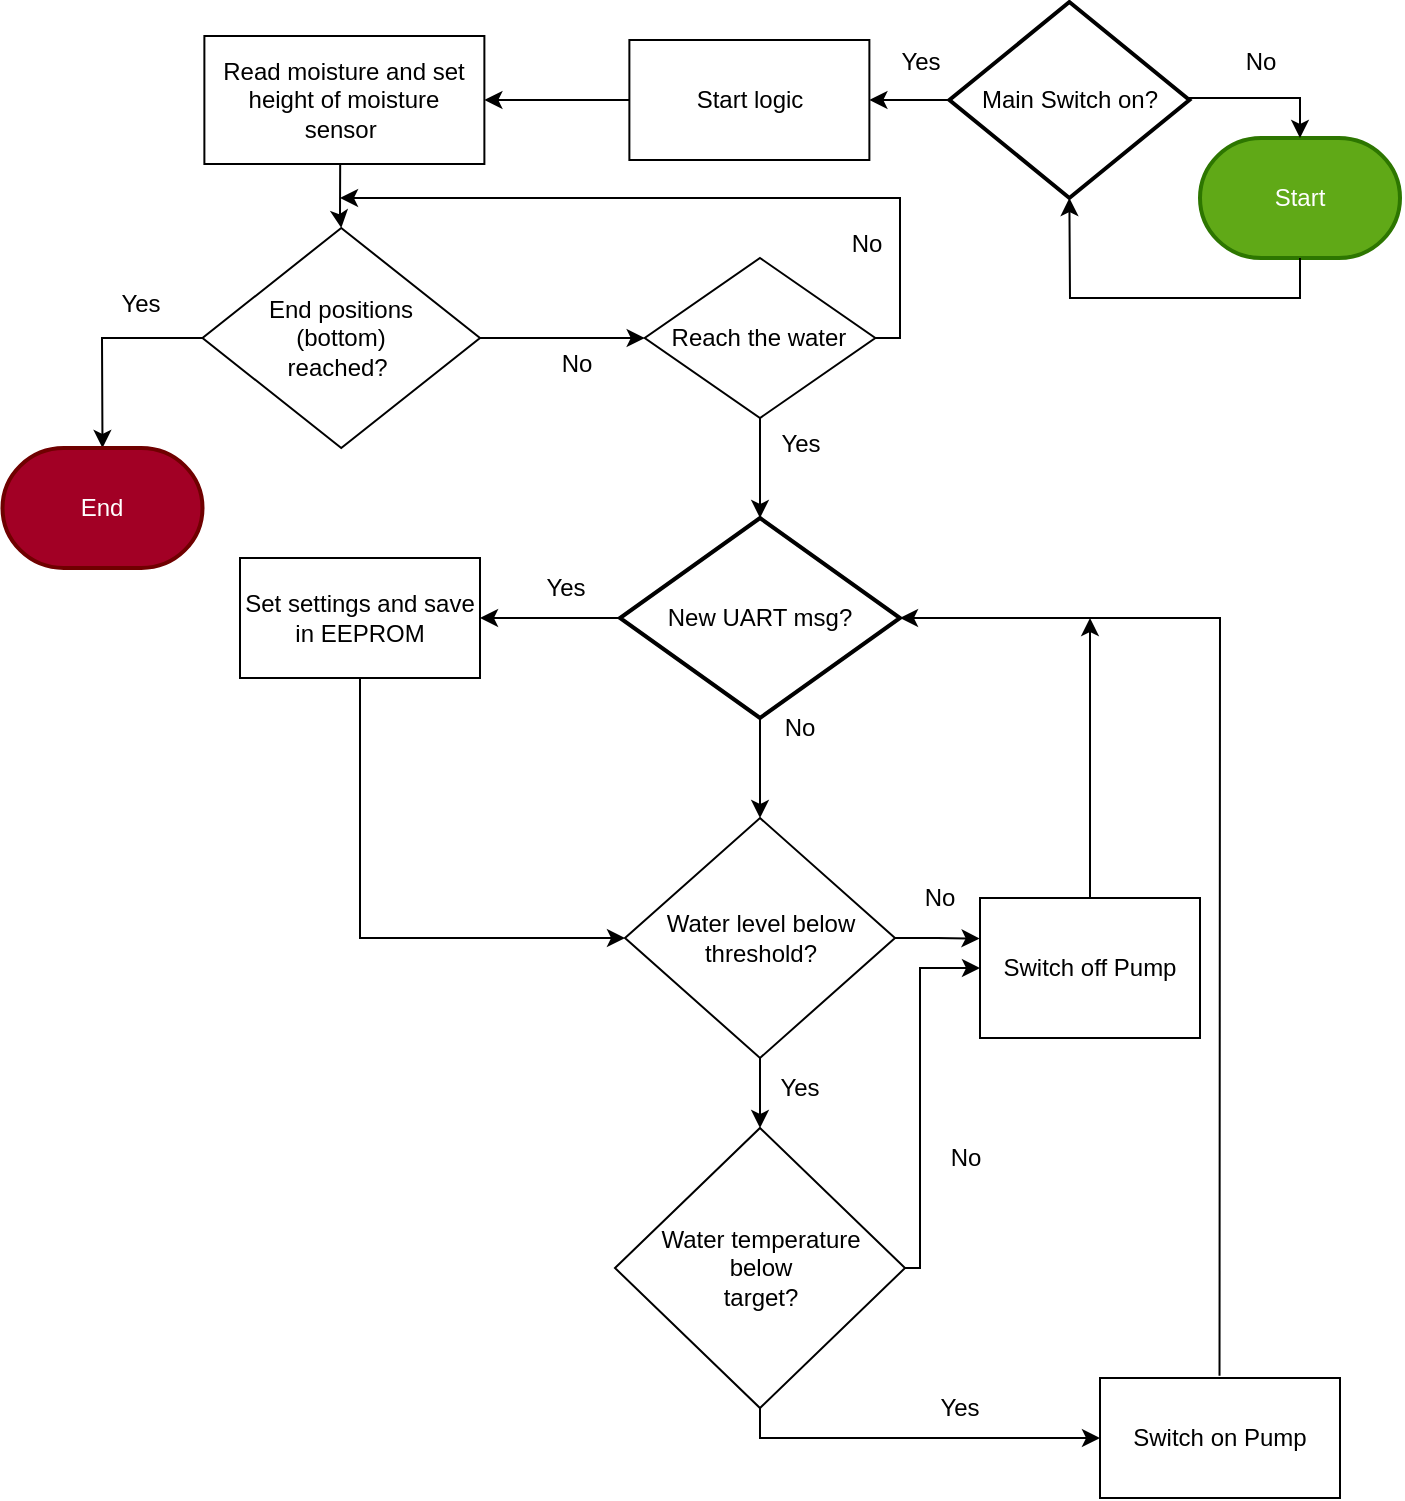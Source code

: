 <mxfile version="24.0.4" type="device">
  <diagram name="Page-1" id="yNYbuMme80xcPHQipdmm">
    <mxGraphModel dx="1420" dy="822" grid="1" gridSize="10" guides="1" tooltips="1" connect="1" arrows="1" fold="1" page="1" pageScale="1" pageWidth="827" pageHeight="1169" math="0" shadow="0">
      <root>
        <mxCell id="0" />
        <mxCell id="1" parent="0" />
        <mxCell id="hwvqLjOASp_te0Ma1rI8-5" value="Start" style="strokeWidth=2;html=1;shape=mxgraph.flowchart.terminator;whiteSpace=wrap;fillColor=#60a917;fontColor=#ffffff;strokeColor=#2D7600;" parent="1" vertex="1">
          <mxGeometry x="630" y="320" width="100" height="60" as="geometry" />
        </mxCell>
        <mxCell id="DtsNi0ToPmhLv28oZADu-55" style="edgeStyle=orthogonalEdgeStyle;rounded=0;orthogonalLoop=1;jettySize=auto;html=1;" parent="1" source="hwvqLjOASp_te0Ma1rI8-6" target="hwvqLjOASp_te0Ma1rI8-8" edge="1">
          <mxGeometry relative="1" as="geometry" />
        </mxCell>
        <mxCell id="DtsNi0ToPmhLv28oZADu-61" style="edgeStyle=orthogonalEdgeStyle;rounded=0;orthogonalLoop=1;jettySize=auto;html=1;exitX=1;exitY=0.5;exitDx=0;exitDy=0;exitPerimeter=0;" parent="1" source="hwvqLjOASp_te0Ma1rI8-6" target="hwvqLjOASp_te0Ma1rI8-5" edge="1">
          <mxGeometry relative="1" as="geometry">
            <Array as="points">
              <mxPoint x="680" y="300" />
              <mxPoint x="777" y="300" />
            </Array>
          </mxGeometry>
        </mxCell>
        <mxCell id="hwvqLjOASp_te0Ma1rI8-6" value="Main Switch on?" style="strokeWidth=2;html=1;shape=mxgraph.flowchart.decision;whiteSpace=wrap;" parent="1" vertex="1">
          <mxGeometry x="504.69" y="252" width="120" height="98" as="geometry" />
        </mxCell>
        <mxCell id="hwvqLjOASp_te0Ma1rI8-8" value="Start logic" style="rounded=0;whiteSpace=wrap;html=1;" parent="1" vertex="1">
          <mxGeometry x="344.69" y="271" width="120" height="60" as="geometry" />
        </mxCell>
        <mxCell id="hwvqLjOASp_te0Ma1rI8-16" value="New UART msg?" style="strokeWidth=2;html=1;shape=mxgraph.flowchart.decision;whiteSpace=wrap;" parent="1" vertex="1">
          <mxGeometry x="340" y="510" width="140" height="100" as="geometry" />
        </mxCell>
        <mxCell id="hwvqLjOASp_te0Ma1rI8-45" value="" style="endArrow=classic;html=1;rounded=0;exitX=0;exitY=0.5;exitDx=0;exitDy=0;exitPerimeter=0;" parent="1" source="hwvqLjOASp_te0Ma1rI8-16" target="hwvqLjOASp_te0Ma1rI8-47" edge="1">
          <mxGeometry width="50" height="50" relative="1" as="geometry">
            <mxPoint x="590" y="570" as="sourcePoint" />
            <mxPoint x="560" y="540" as="targetPoint" />
          </mxGeometry>
        </mxCell>
        <mxCell id="hwvqLjOASp_te0Ma1rI8-46" value="Yes" style="text;html=1;align=center;verticalAlign=middle;whiteSpace=wrap;rounded=0;" parent="1" vertex="1">
          <mxGeometry x="282.5" y="530" width="60" height="30" as="geometry" />
        </mxCell>
        <mxCell id="hwvqLjOASp_te0Ma1rI8-47" value="Set settings and save in EEPROM" style="rounded=0;whiteSpace=wrap;html=1;" parent="1" vertex="1">
          <mxGeometry x="150" y="530" width="120" height="60" as="geometry" />
        </mxCell>
        <mxCell id="DtsNi0ToPmhLv28oZADu-18" value="Read moisture and set height of moisture sensor&amp;nbsp;" style="rounded=0;whiteSpace=wrap;html=1;" parent="1" vertex="1">
          <mxGeometry x="132.19" y="269" width="140" height="64" as="geometry" />
        </mxCell>
        <mxCell id="DtsNi0ToPmhLv28oZADu-23" value="No" style="text;html=1;align=center;verticalAlign=middle;whiteSpace=wrap;rounded=0;" parent="1" vertex="1">
          <mxGeometry x="400" y="600" width="60" height="30" as="geometry" />
        </mxCell>
        <mxCell id="DtsNi0ToPmhLv28oZADu-28" style="edgeStyle=orthogonalEdgeStyle;rounded=0;orthogonalLoop=1;jettySize=auto;html=1;entryX=-0.002;entryY=0.29;entryDx=0;entryDy=0;entryPerimeter=0;" parent="1" source="DtsNi0ToPmhLv28oZADu-25" edge="1" target="DtsNi0ToPmhLv28oZADu-31">
          <mxGeometry relative="1" as="geometry">
            <mxPoint x="499" y="730" as="targetPoint" />
          </mxGeometry>
        </mxCell>
        <mxCell id="DtsNi0ToPmhLv28oZADu-36" style="edgeStyle=orthogonalEdgeStyle;rounded=0;orthogonalLoop=1;jettySize=auto;html=1;entryX=0.5;entryY=0;entryDx=0;entryDy=0;" parent="1" source="DtsNi0ToPmhLv28oZADu-25" target="DtsNi0ToPmhLv28oZADu-26" edge="1">
          <mxGeometry relative="1" as="geometry" />
        </mxCell>
        <mxCell id="DtsNi0ToPmhLv28oZADu-25" value="Water level below threshold?" style="rhombus;whiteSpace=wrap;html=1;" parent="1" vertex="1">
          <mxGeometry x="342.5" y="660" width="135" height="120" as="geometry" />
        </mxCell>
        <mxCell id="DtsNi0ToPmhLv28oZADu-26" value="Water temperature &lt;br&gt;below&lt;div&gt;target?&lt;/div&gt;" style="rhombus;whiteSpace=wrap;html=1;" parent="1" vertex="1">
          <mxGeometry x="337.5" y="815" width="145" height="140" as="geometry" />
        </mxCell>
        <mxCell id="DtsNi0ToPmhLv28oZADu-31" value="Switch off Pump" style="rounded=0;whiteSpace=wrap;html=1;" parent="1" vertex="1">
          <mxGeometry x="520" y="700" width="110" height="70" as="geometry" />
        </mxCell>
        <mxCell id="DtsNi0ToPmhLv28oZADu-41" value="No" style="text;html=1;align=center;verticalAlign=middle;whiteSpace=wrap;rounded=0;" parent="1" vertex="1">
          <mxGeometry x="470" y="685" width="60" height="30" as="geometry" />
        </mxCell>
        <mxCell id="DtsNi0ToPmhLv28oZADu-44" value="Yes" style="text;html=1;align=center;verticalAlign=middle;whiteSpace=wrap;rounded=0;" parent="1" vertex="1">
          <mxGeometry x="400" y="780" width="60" height="30" as="geometry" />
        </mxCell>
        <mxCell id="DtsNi0ToPmhLv28oZADu-45" value="Yes" style="text;html=1;align=center;verticalAlign=middle;whiteSpace=wrap;rounded=0;" parent="1" vertex="1">
          <mxGeometry x="480" y="940" width="60" height="30" as="geometry" />
        </mxCell>
        <mxCell id="DtsNi0ToPmhLv28oZADu-47" value="Switch on Pump" style="rounded=0;whiteSpace=wrap;html=1;" parent="1" vertex="1">
          <mxGeometry x="580" y="940" width="120" height="60" as="geometry" />
        </mxCell>
        <mxCell id="DtsNi0ToPmhLv28oZADu-56" value="Yes" style="text;html=1;align=center;verticalAlign=middle;resizable=0;points=[];autosize=1;strokeColor=none;fillColor=none;" parent="1" vertex="1">
          <mxGeometry x="470" y="267" width="40" height="30" as="geometry" />
        </mxCell>
        <mxCell id="DtsNi0ToPmhLv28oZADu-62" value="No" style="text;html=1;align=center;verticalAlign=middle;resizable=0;points=[];autosize=1;strokeColor=none;fillColor=none;" parent="1" vertex="1">
          <mxGeometry x="640" y="267" width="40" height="30" as="geometry" />
        </mxCell>
        <mxCell id="DtsNi0ToPmhLv28oZADu-42" value="No" style="text;html=1;align=center;verticalAlign=middle;whiteSpace=wrap;rounded=0;" parent="1" vertex="1">
          <mxGeometry x="482.5" y="815" width="60" height="30" as="geometry" />
        </mxCell>
        <mxCell id="4xaPvEjlNfl6M14QRN4Y-2" value="" style="endArrow=classic;html=1;rounded=0;exitX=0.5;exitY=1;exitDx=0;exitDy=0;exitPerimeter=0;entryX=0.5;entryY=0;entryDx=0;entryDy=0;" edge="1" parent="1" source="hwvqLjOASp_te0Ma1rI8-16" target="DtsNi0ToPmhLv28oZADu-25">
          <mxGeometry width="50" height="50" relative="1" as="geometry">
            <mxPoint x="520" y="720" as="sourcePoint" />
            <mxPoint x="380" y="650" as="targetPoint" />
          </mxGeometry>
        </mxCell>
        <mxCell id="4xaPvEjlNfl6M14QRN4Y-3" value="" style="endArrow=classic;html=1;rounded=0;exitX=1;exitY=0.5;exitDx=0;exitDy=0;entryX=0;entryY=0.5;entryDx=0;entryDy=0;" edge="1" parent="1" source="DtsNi0ToPmhLv28oZADu-26" target="DtsNi0ToPmhLv28oZADu-31">
          <mxGeometry width="50" height="50" relative="1" as="geometry">
            <mxPoint x="480" y="880" as="sourcePoint" />
            <mxPoint x="530" y="830" as="targetPoint" />
            <Array as="points">
              <mxPoint x="490" y="885" />
              <mxPoint x="490" y="735" />
            </Array>
          </mxGeometry>
        </mxCell>
        <mxCell id="4xaPvEjlNfl6M14QRN4Y-6" value="" style="endArrow=classic;html=1;rounded=0;exitX=0.5;exitY=1;exitDx=0;exitDy=0;entryX=0;entryY=0.5;entryDx=0;entryDy=0;" edge="1" parent="1" source="hwvqLjOASp_te0Ma1rI8-47" target="DtsNi0ToPmhLv28oZADu-25">
          <mxGeometry width="50" height="50" relative="1" as="geometry">
            <mxPoint x="370" y="680" as="sourcePoint" />
            <mxPoint x="420" y="630" as="targetPoint" />
            <Array as="points">
              <mxPoint x="210" y="720" />
            </Array>
          </mxGeometry>
        </mxCell>
        <mxCell id="4xaPvEjlNfl6M14QRN4Y-7" value="" style="endArrow=classic;html=1;rounded=0;exitX=0;exitY=0.5;exitDx=0;exitDy=0;entryX=1;entryY=0.5;entryDx=0;entryDy=0;" edge="1" parent="1" source="hwvqLjOASp_te0Ma1rI8-8" target="DtsNi0ToPmhLv28oZADu-18">
          <mxGeometry width="50" height="50" relative="1" as="geometry">
            <mxPoint x="430" y="440" as="sourcePoint" />
            <mxPoint x="270" y="490" as="targetPoint" />
          </mxGeometry>
        </mxCell>
        <mxCell id="4xaPvEjlNfl6M14QRN4Y-9" value="" style="endArrow=classic;html=1;rounded=0;entryX=0.5;entryY=1;entryDx=0;entryDy=0;entryPerimeter=0;exitX=0.5;exitY=1;exitDx=0;exitDy=0;exitPerimeter=0;" edge="1" parent="1" source="hwvqLjOASp_te0Ma1rI8-5" target="hwvqLjOASp_te0Ma1rI8-6">
          <mxGeometry width="50" height="50" relative="1" as="geometry">
            <mxPoint x="470" y="580" as="sourcePoint" />
            <mxPoint x="520" y="530" as="targetPoint" />
            <Array as="points">
              <mxPoint x="680" y="400" />
              <mxPoint x="565" y="400" />
            </Array>
          </mxGeometry>
        </mxCell>
        <mxCell id="4xaPvEjlNfl6M14QRN4Y-10" value="" style="endArrow=classic;html=1;rounded=0;entryX=1;entryY=0.5;entryDx=0;entryDy=0;entryPerimeter=0;exitX=0.498;exitY=-0.018;exitDx=0;exitDy=0;exitPerimeter=0;" edge="1" parent="1" source="DtsNi0ToPmhLv28oZADu-47" target="hwvqLjOASp_te0Ma1rI8-16">
          <mxGeometry width="50" height="50" relative="1" as="geometry">
            <mxPoint x="330" y="680" as="sourcePoint" />
            <mxPoint x="380" y="630" as="targetPoint" />
            <Array as="points">
              <mxPoint x="640" y="560" />
            </Array>
          </mxGeometry>
        </mxCell>
        <mxCell id="4xaPvEjlNfl6M14QRN4Y-12" value="" style="endArrow=classic;html=1;rounded=0;entryX=0.5;entryY=0;entryDx=0;entryDy=0;exitX=0.485;exitY=1.007;exitDx=0;exitDy=0;exitPerimeter=0;" edge="1" parent="1" source="DtsNi0ToPmhLv28oZADu-18" target="4xaPvEjlNfl6M14QRN4Y-16">
          <mxGeometry width="50" height="50" relative="1" as="geometry">
            <mxPoint x="280" y="350" as="sourcePoint" />
            <mxPoint x="430" y="500" as="targetPoint" />
            <Array as="points">
              <mxPoint x="200" y="360" />
            </Array>
          </mxGeometry>
        </mxCell>
        <mxCell id="4xaPvEjlNfl6M14QRN4Y-14" value="" style="endArrow=classic;html=1;rounded=0;exitX=0.5;exitY=1;exitDx=0;exitDy=0;entryX=0;entryY=0.5;entryDx=0;entryDy=0;" edge="1" parent="1" source="DtsNi0ToPmhLv28oZADu-26" target="DtsNi0ToPmhLv28oZADu-47">
          <mxGeometry width="50" height="50" relative="1" as="geometry">
            <mxPoint x="480" y="940" as="sourcePoint" />
            <mxPoint x="530" y="890" as="targetPoint" />
            <Array as="points">
              <mxPoint x="410" y="970" />
            </Array>
          </mxGeometry>
        </mxCell>
        <mxCell id="4xaPvEjlNfl6M14QRN4Y-15" value="" style="endArrow=classic;html=1;rounded=0;exitX=0.5;exitY=0;exitDx=0;exitDy=0;" edge="1" parent="1" source="DtsNi0ToPmhLv28oZADu-31">
          <mxGeometry width="50" height="50" relative="1" as="geometry">
            <mxPoint x="360" y="720" as="sourcePoint" />
            <mxPoint x="575" y="560" as="targetPoint" />
          </mxGeometry>
        </mxCell>
        <mxCell id="4xaPvEjlNfl6M14QRN4Y-16" value="End positions &lt;br&gt;(bottom) &lt;br&gt;reached?&amp;nbsp;" style="rhombus;whiteSpace=wrap;html=1;" vertex="1" parent="1">
          <mxGeometry x="131.25" y="365" width="138.75" height="110" as="geometry" />
        </mxCell>
        <mxCell id="4xaPvEjlNfl6M14QRN4Y-18" value="Reach the water" style="rhombus;whiteSpace=wrap;html=1;" vertex="1" parent="1">
          <mxGeometry x="352.35" y="380" width="115.31" height="80" as="geometry" />
        </mxCell>
        <mxCell id="4xaPvEjlNfl6M14QRN4Y-19" value="" style="endArrow=classic;html=1;rounded=0;exitX=0.5;exitY=1;exitDx=0;exitDy=0;entryX=0.5;entryY=0;entryDx=0;entryDy=0;entryPerimeter=0;" edge="1" parent="1" source="4xaPvEjlNfl6M14QRN4Y-18" target="hwvqLjOASp_te0Ma1rI8-16">
          <mxGeometry width="50" height="50" relative="1" as="geometry">
            <mxPoint x="340" y="610" as="sourcePoint" />
            <mxPoint x="390" y="560" as="targetPoint" />
          </mxGeometry>
        </mxCell>
        <mxCell id="4xaPvEjlNfl6M14QRN4Y-20" value="Yes" style="text;html=1;align=center;verticalAlign=middle;resizable=0;points=[];autosize=1;strokeColor=none;fillColor=none;" vertex="1" parent="1">
          <mxGeometry x="410" y="458" width="40" height="30" as="geometry" />
        </mxCell>
        <mxCell id="4xaPvEjlNfl6M14QRN4Y-21" value="" style="endArrow=classic;html=1;rounded=0;exitX=1;exitY=0.5;exitDx=0;exitDy=0;entryX=0;entryY=0.5;entryDx=0;entryDy=0;" edge="1" parent="1" source="4xaPvEjlNfl6M14QRN4Y-16" target="4xaPvEjlNfl6M14QRN4Y-18">
          <mxGeometry width="50" height="50" relative="1" as="geometry">
            <mxPoint x="340" y="610" as="sourcePoint" />
            <mxPoint x="390" y="560" as="targetPoint" />
          </mxGeometry>
        </mxCell>
        <mxCell id="4xaPvEjlNfl6M14QRN4Y-22" value="" style="endArrow=classic;html=1;rounded=0;exitX=0;exitY=0.5;exitDx=0;exitDy=0;entryX=0.5;entryY=0;entryDx=0;entryDy=0;entryPerimeter=0;" edge="1" parent="1" source="4xaPvEjlNfl6M14QRN4Y-16" target="4xaPvEjlNfl6M14QRN4Y-25">
          <mxGeometry width="50" height="50" relative="1" as="geometry">
            <mxPoint x="340" y="610" as="sourcePoint" />
            <mxPoint x="60" y="420" as="targetPoint" />
            <Array as="points">
              <mxPoint x="81" y="420" />
            </Array>
          </mxGeometry>
        </mxCell>
        <mxCell id="4xaPvEjlNfl6M14QRN4Y-23" value="Yes" style="text;html=1;align=center;verticalAlign=middle;resizable=0;points=[];autosize=1;strokeColor=none;fillColor=none;" vertex="1" parent="1">
          <mxGeometry x="80" y="388" width="40" height="30" as="geometry" />
        </mxCell>
        <mxCell id="4xaPvEjlNfl6M14QRN4Y-25" value="End" style="strokeWidth=2;html=1;shape=mxgraph.flowchart.terminator;whiteSpace=wrap;fillColor=#a20025;fontColor=#ffffff;strokeColor=#6F0000;" vertex="1" parent="1">
          <mxGeometry x="31.25" y="475" width="100" height="60" as="geometry" />
        </mxCell>
        <mxCell id="4xaPvEjlNfl6M14QRN4Y-27" value="No" style="text;html=1;align=center;verticalAlign=middle;resizable=0;points=[];autosize=1;strokeColor=none;fillColor=none;" vertex="1" parent="1">
          <mxGeometry x="297.5" y="418" width="40" height="30" as="geometry" />
        </mxCell>
        <mxCell id="4xaPvEjlNfl6M14QRN4Y-28" value="" style="endArrow=classic;html=1;rounded=0;exitX=1;exitY=0.5;exitDx=0;exitDy=0;" edge="1" parent="1" source="4xaPvEjlNfl6M14QRN4Y-18">
          <mxGeometry width="50" height="50" relative="1" as="geometry">
            <mxPoint x="340" y="610" as="sourcePoint" />
            <mxPoint x="200" y="350" as="targetPoint" />
            <Array as="points">
              <mxPoint x="480" y="420" />
              <mxPoint x="480" y="350" />
            </Array>
          </mxGeometry>
        </mxCell>
        <mxCell id="4xaPvEjlNfl6M14QRN4Y-29" value="No" style="text;html=1;align=center;verticalAlign=middle;resizable=0;points=[];autosize=1;strokeColor=none;fillColor=none;" vertex="1" parent="1">
          <mxGeometry x="442.5" y="358" width="40" height="30" as="geometry" />
        </mxCell>
      </root>
    </mxGraphModel>
  </diagram>
</mxfile>
